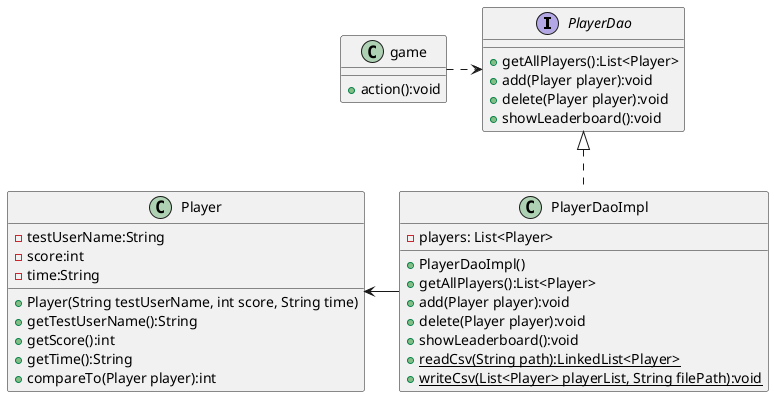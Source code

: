 @startuml
'https://plantuml.com/class-diagram

interface PlayerDao{
    + getAllPlayers():List<Player>
    + add(Player player):void
    + delete(Player player):void
    + showLeaderboard():void
}

PlayerDao <|.. PlayerDaoImpl
PlayerDao <.left. game
Player <-right- PlayerDaoImpl

class PlayerDaoImpl {
    - players: List<Player>
    + PlayerDaoImpl()
    + getAllPlayers():List<Player>
    + add(Player player):void
    + delete(Player player):void
    + showLeaderboard():void
    + {static} readCsv(String path):LinkedList<Player>
    + {static} writeCsv(List<Player> playerList, String filePath):void
}

class Player {
    - testUserName:String
    - score:int
    - time:String
    + Player(String testUserName, int score, String time)
    + getTestUserName():String
    + getScore():int
    + getTime():String
    + compareTo(Player player):int
}

class game {
    + action():void
}

@enduml